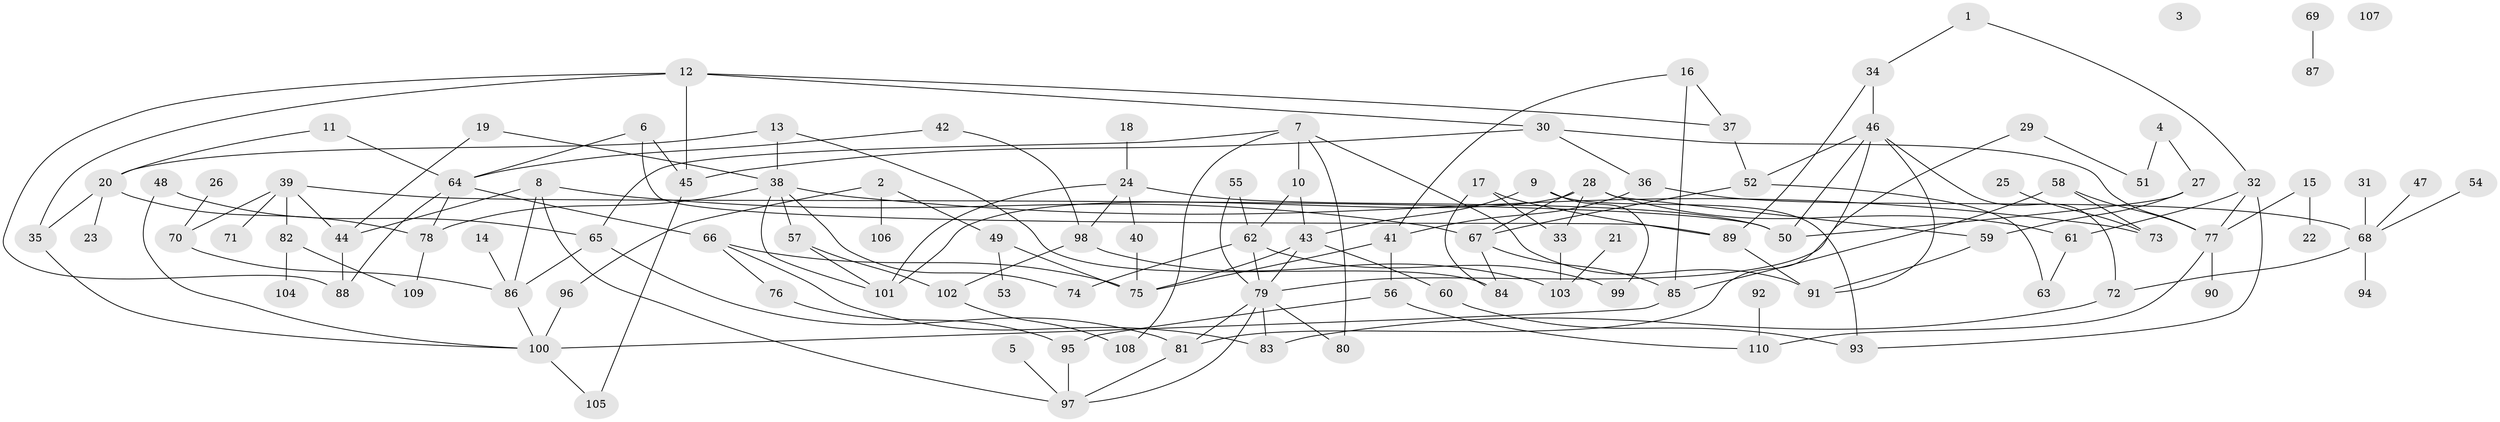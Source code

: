 // Generated by graph-tools (version 1.1) at 2025/25/03/09/25 03:25:17]
// undirected, 110 vertices, 164 edges
graph export_dot {
graph [start="1"]
  node [color=gray90,style=filled];
  1;
  2;
  3;
  4;
  5;
  6;
  7;
  8;
  9;
  10;
  11;
  12;
  13;
  14;
  15;
  16;
  17;
  18;
  19;
  20;
  21;
  22;
  23;
  24;
  25;
  26;
  27;
  28;
  29;
  30;
  31;
  32;
  33;
  34;
  35;
  36;
  37;
  38;
  39;
  40;
  41;
  42;
  43;
  44;
  45;
  46;
  47;
  48;
  49;
  50;
  51;
  52;
  53;
  54;
  55;
  56;
  57;
  58;
  59;
  60;
  61;
  62;
  63;
  64;
  65;
  66;
  67;
  68;
  69;
  70;
  71;
  72;
  73;
  74;
  75;
  76;
  77;
  78;
  79;
  80;
  81;
  82;
  83;
  84;
  85;
  86;
  87;
  88;
  89;
  90;
  91;
  92;
  93;
  94;
  95;
  96;
  97;
  98;
  99;
  100;
  101;
  102;
  103;
  104;
  105;
  106;
  107;
  108;
  109;
  110;
  1 -- 32;
  1 -- 34;
  2 -- 49;
  2 -- 96;
  2 -- 106;
  4 -- 27;
  4 -- 51;
  5 -- 97;
  6 -- 45;
  6 -- 64;
  6 -- 89;
  7 -- 10;
  7 -- 65;
  7 -- 80;
  7 -- 91;
  7 -- 108;
  8 -- 44;
  8 -- 67;
  8 -- 86;
  8 -- 97;
  9 -- 43;
  9 -- 93;
  9 -- 99;
  10 -- 43;
  10 -- 62;
  11 -- 20;
  11 -- 64;
  12 -- 30;
  12 -- 35;
  12 -- 37;
  12 -- 45;
  12 -- 88;
  13 -- 20;
  13 -- 38;
  13 -- 84;
  14 -- 86;
  15 -- 22;
  15 -- 77;
  16 -- 37;
  16 -- 41;
  16 -- 85;
  17 -- 33;
  17 -- 84;
  17 -- 89;
  18 -- 24;
  19 -- 38;
  19 -- 44;
  20 -- 23;
  20 -- 35;
  20 -- 78;
  21 -- 103;
  24 -- 40;
  24 -- 50;
  24 -- 98;
  24 -- 101;
  25 -- 73;
  26 -- 70;
  27 -- 50;
  27 -- 59;
  28 -- 33;
  28 -- 59;
  28 -- 61;
  28 -- 67;
  28 -- 101;
  29 -- 51;
  29 -- 79;
  30 -- 36;
  30 -- 45;
  30 -- 77;
  31 -- 68;
  32 -- 61;
  32 -- 77;
  32 -- 93;
  33 -- 103;
  34 -- 46;
  34 -- 89;
  35 -- 100;
  36 -- 41;
  36 -- 68;
  37 -- 52;
  38 -- 57;
  38 -- 73;
  38 -- 74;
  38 -- 78;
  38 -- 101;
  39 -- 44;
  39 -- 50;
  39 -- 70;
  39 -- 71;
  39 -- 82;
  40 -- 75;
  41 -- 56;
  41 -- 75;
  42 -- 64;
  42 -- 98;
  43 -- 60;
  43 -- 75;
  43 -- 79;
  44 -- 88;
  45 -- 105;
  46 -- 50;
  46 -- 52;
  46 -- 72;
  46 -- 81;
  46 -- 91;
  47 -- 68;
  48 -- 65;
  48 -- 100;
  49 -- 53;
  49 -- 75;
  52 -- 63;
  52 -- 67;
  54 -- 68;
  55 -- 62;
  55 -- 79;
  56 -- 95;
  56 -- 110;
  57 -- 101;
  57 -- 102;
  58 -- 73;
  58 -- 77;
  58 -- 85;
  59 -- 91;
  60 -- 93;
  61 -- 63;
  62 -- 74;
  62 -- 79;
  62 -- 99;
  64 -- 66;
  64 -- 78;
  64 -- 88;
  65 -- 81;
  65 -- 86;
  66 -- 75;
  66 -- 76;
  66 -- 83;
  67 -- 84;
  67 -- 85;
  68 -- 72;
  68 -- 94;
  69 -- 87;
  70 -- 86;
  72 -- 83;
  76 -- 95;
  77 -- 90;
  77 -- 110;
  78 -- 109;
  79 -- 80;
  79 -- 81;
  79 -- 83;
  79 -- 97;
  81 -- 97;
  82 -- 104;
  82 -- 109;
  85 -- 100;
  86 -- 100;
  89 -- 91;
  92 -- 110;
  95 -- 97;
  96 -- 100;
  98 -- 102;
  98 -- 103;
  100 -- 105;
  102 -- 108;
}
